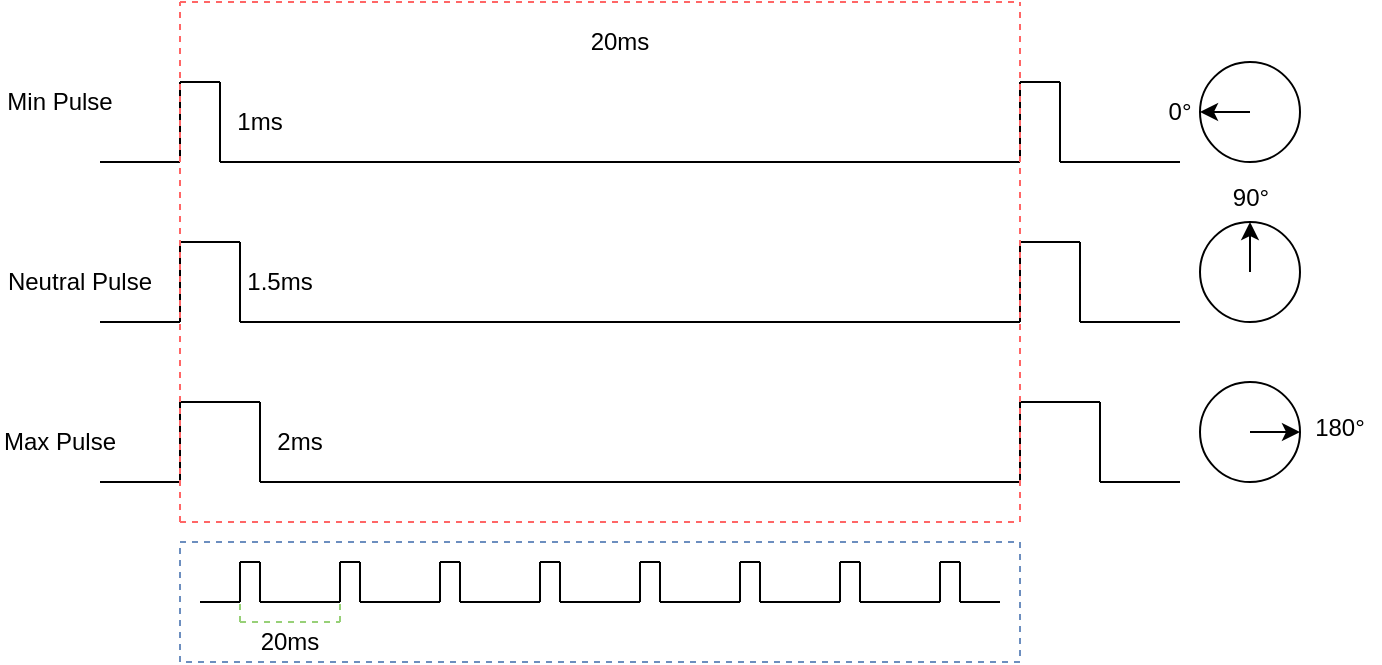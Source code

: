 <mxfile version="13.7.3" type="device"><diagram id="m_dfNscxALHhKsYHKY28" name="Page-1"><mxGraphModel dx="813" dy="1086" grid="1" gridSize="10" guides="1" tooltips="1" connect="1" arrows="1" fold="1" page="1" pageScale="1" pageWidth="850" pageHeight="1100" math="0" shadow="0"><root><mxCell id="0"/><mxCell id="1" parent="0"/><mxCell id="s8a7507ttzLkFGKIr3px-19" value="" style="endArrow=none;html=1;" edge="1" parent="1"><mxGeometry width="50" height="50" relative="1" as="geometry"><mxPoint x="120" y="200" as="sourcePoint"/><mxPoint x="320" y="200" as="targetPoint"/></mxGeometry></mxCell><mxCell id="s8a7507ttzLkFGKIr3px-20" value="" style="endArrow=none;html=1;" edge="1" parent="1"><mxGeometry width="50" height="50" relative="1" as="geometry"><mxPoint x="320" y="200" as="sourcePoint"/><mxPoint x="520" y="200" as="targetPoint"/></mxGeometry></mxCell><mxCell id="s8a7507ttzLkFGKIr3px-21" value="" style="endArrow=none;html=1;" edge="1" parent="1"><mxGeometry width="50" height="50" relative="1" as="geometry"><mxPoint x="120" y="200" as="sourcePoint"/><mxPoint x="120" y="160" as="targetPoint"/></mxGeometry></mxCell><mxCell id="s8a7507ttzLkFGKIr3px-22" value="" style="endArrow=none;html=1;" edge="1" parent="1"><mxGeometry width="50" height="50" relative="1" as="geometry"><mxPoint x="100" y="160" as="sourcePoint"/><mxPoint x="120" y="160" as="targetPoint"/></mxGeometry></mxCell><mxCell id="s8a7507ttzLkFGKIr3px-23" value="" style="endArrow=none;html=1;" edge="1" parent="1"><mxGeometry width="50" height="50" relative="1" as="geometry"><mxPoint x="100" y="200" as="sourcePoint"/><mxPoint x="100" y="160" as="targetPoint"/></mxGeometry></mxCell><mxCell id="s8a7507ttzLkFGKIr3px-24" value="" style="endArrow=none;html=1;" edge="1" parent="1"><mxGeometry width="50" height="50" relative="1" as="geometry"><mxPoint x="60" y="200" as="sourcePoint"/><mxPoint x="100" y="200" as="targetPoint"/></mxGeometry></mxCell><mxCell id="s8a7507ttzLkFGKIr3px-25" value="" style="endArrow=none;html=1;" edge="1" parent="1"><mxGeometry width="50" height="50" relative="1" as="geometry"><mxPoint x="520" y="200" as="sourcePoint"/><mxPoint x="520" y="160" as="targetPoint"/></mxGeometry></mxCell><mxCell id="s8a7507ttzLkFGKIr3px-27" value="" style="endArrow=none;html=1;" edge="1" parent="1"><mxGeometry width="50" height="50" relative="1" as="geometry"><mxPoint x="520" y="160" as="sourcePoint"/><mxPoint x="540" y="160" as="targetPoint"/></mxGeometry></mxCell><mxCell id="s8a7507ttzLkFGKIr3px-28" value="" style="endArrow=none;html=1;" edge="1" parent="1"><mxGeometry width="50" height="50" relative="1" as="geometry"><mxPoint x="540" y="200" as="sourcePoint"/><mxPoint x="540" y="160" as="targetPoint"/></mxGeometry></mxCell><mxCell id="s8a7507ttzLkFGKIr3px-29" value="" style="endArrow=none;html=1;" edge="1" parent="1"><mxGeometry width="50" height="50" relative="1" as="geometry"><mxPoint x="540" y="200" as="sourcePoint"/><mxPoint x="600" y="200" as="targetPoint"/></mxGeometry></mxCell><mxCell id="s8a7507ttzLkFGKIr3px-30" value="" style="endArrow=none;html=1;" edge="1" parent="1"><mxGeometry width="50" height="50" relative="1" as="geometry"><mxPoint x="130" y="280" as="sourcePoint"/><mxPoint x="320" y="280" as="targetPoint"/></mxGeometry></mxCell><mxCell id="s8a7507ttzLkFGKIr3px-31" value="" style="endArrow=none;html=1;" edge="1" parent="1"><mxGeometry width="50" height="50" relative="1" as="geometry"><mxPoint x="320" y="280" as="sourcePoint"/><mxPoint x="520" y="280" as="targetPoint"/></mxGeometry></mxCell><mxCell id="s8a7507ttzLkFGKIr3px-32" value="" style="endArrow=none;html=1;" edge="1" parent="1"><mxGeometry width="50" height="50" relative="1" as="geometry"><mxPoint x="130" y="280" as="sourcePoint"/><mxPoint x="130" y="240" as="targetPoint"/></mxGeometry></mxCell><mxCell id="s8a7507ttzLkFGKIr3px-33" value="" style="endArrow=none;html=1;" edge="1" parent="1"><mxGeometry width="50" height="50" relative="1" as="geometry"><mxPoint x="100" y="240" as="sourcePoint"/><mxPoint x="130" y="240" as="targetPoint"/></mxGeometry></mxCell><mxCell id="s8a7507ttzLkFGKIr3px-34" value="" style="endArrow=none;html=1;" edge="1" parent="1"><mxGeometry width="50" height="50" relative="1" as="geometry"><mxPoint x="100" y="280" as="sourcePoint"/><mxPoint x="100" y="240" as="targetPoint"/></mxGeometry></mxCell><mxCell id="s8a7507ttzLkFGKIr3px-35" value="" style="endArrow=none;html=1;" edge="1" parent="1"><mxGeometry width="50" height="50" relative="1" as="geometry"><mxPoint x="60" y="280" as="sourcePoint"/><mxPoint x="100" y="280" as="targetPoint"/></mxGeometry></mxCell><mxCell id="s8a7507ttzLkFGKIr3px-36" value="" style="endArrow=none;html=1;" edge="1" parent="1"><mxGeometry width="50" height="50" relative="1" as="geometry"><mxPoint x="520" y="280" as="sourcePoint"/><mxPoint x="520" y="240" as="targetPoint"/></mxGeometry></mxCell><mxCell id="s8a7507ttzLkFGKIr3px-37" value="" style="endArrow=none;html=1;" edge="1" parent="1"><mxGeometry width="50" height="50" relative="1" as="geometry"><mxPoint x="520" y="240" as="sourcePoint"/><mxPoint x="550" y="240" as="targetPoint"/></mxGeometry></mxCell><mxCell id="s8a7507ttzLkFGKIr3px-38" value="" style="endArrow=none;html=1;" edge="1" parent="1"><mxGeometry width="50" height="50" relative="1" as="geometry"><mxPoint x="550" y="280" as="sourcePoint"/><mxPoint x="550" y="240" as="targetPoint"/></mxGeometry></mxCell><mxCell id="s8a7507ttzLkFGKIr3px-39" value="" style="endArrow=none;html=1;" edge="1" parent="1"><mxGeometry width="50" height="50" relative="1" as="geometry"><mxPoint x="550" y="280" as="sourcePoint"/><mxPoint x="600" y="280" as="targetPoint"/></mxGeometry></mxCell><mxCell id="s8a7507ttzLkFGKIr3px-40" value="" style="endArrow=none;html=1;" edge="1" parent="1"><mxGeometry width="50" height="50" relative="1" as="geometry"><mxPoint x="140" y="360" as="sourcePoint"/><mxPoint x="320" y="360" as="targetPoint"/></mxGeometry></mxCell><mxCell id="s8a7507ttzLkFGKIr3px-41" value="" style="endArrow=none;html=1;" edge="1" parent="1"><mxGeometry width="50" height="50" relative="1" as="geometry"><mxPoint x="320" y="360" as="sourcePoint"/><mxPoint x="520" y="360" as="targetPoint"/></mxGeometry></mxCell><mxCell id="s8a7507ttzLkFGKIr3px-42" value="" style="endArrow=none;html=1;" edge="1" parent="1"><mxGeometry width="50" height="50" relative="1" as="geometry"><mxPoint x="140" y="360" as="sourcePoint"/><mxPoint x="140" y="320" as="targetPoint"/></mxGeometry></mxCell><mxCell id="s8a7507ttzLkFGKIr3px-43" value="" style="endArrow=none;html=1;" edge="1" parent="1"><mxGeometry width="50" height="50" relative="1" as="geometry"><mxPoint x="100" y="320" as="sourcePoint"/><mxPoint x="140" y="320" as="targetPoint"/></mxGeometry></mxCell><mxCell id="s8a7507ttzLkFGKIr3px-44" value="" style="endArrow=none;html=1;" edge="1" parent="1"><mxGeometry width="50" height="50" relative="1" as="geometry"><mxPoint x="100" y="360" as="sourcePoint"/><mxPoint x="100" y="320" as="targetPoint"/></mxGeometry></mxCell><mxCell id="s8a7507ttzLkFGKIr3px-45" value="" style="endArrow=none;html=1;" edge="1" parent="1"><mxGeometry width="50" height="50" relative="1" as="geometry"><mxPoint x="60" y="360" as="sourcePoint"/><mxPoint x="100" y="360" as="targetPoint"/></mxGeometry></mxCell><mxCell id="s8a7507ttzLkFGKIr3px-46" value="" style="endArrow=none;html=1;" edge="1" parent="1"><mxGeometry width="50" height="50" relative="1" as="geometry"><mxPoint x="520" y="360" as="sourcePoint"/><mxPoint x="520" y="320" as="targetPoint"/></mxGeometry></mxCell><mxCell id="s8a7507ttzLkFGKIr3px-47" value="" style="endArrow=none;html=1;" edge="1" parent="1"><mxGeometry width="50" height="50" relative="1" as="geometry"><mxPoint x="520" y="320" as="sourcePoint"/><mxPoint x="560" y="320" as="targetPoint"/></mxGeometry></mxCell><mxCell id="s8a7507ttzLkFGKIr3px-48" value="" style="endArrow=none;html=1;" edge="1" parent="1"><mxGeometry width="50" height="50" relative="1" as="geometry"><mxPoint x="560" y="360" as="sourcePoint"/><mxPoint x="560" y="320" as="targetPoint"/><Array as="points"><mxPoint x="560" y="340"/></Array></mxGeometry></mxCell><mxCell id="s8a7507ttzLkFGKIr3px-49" value="" style="endArrow=none;html=1;" edge="1" parent="1"><mxGeometry width="50" height="50" relative="1" as="geometry"><mxPoint x="560" y="360" as="sourcePoint"/><mxPoint x="600" y="360" as="targetPoint"/></mxGeometry></mxCell><mxCell id="s8a7507ttzLkFGKIr3px-51" value="" style="endArrow=none;dashed=1;html=1;strokeColor=#FF6666;" edge="1" parent="1"><mxGeometry width="50" height="50" relative="1" as="geometry"><mxPoint x="100" y="380" as="sourcePoint"/><mxPoint x="100" y="120" as="targetPoint"/></mxGeometry></mxCell><mxCell id="s8a7507ttzLkFGKIr3px-52" value="" style="endArrow=none;dashed=1;html=1;strokeColor=#FF6666;" edge="1" parent="1"><mxGeometry width="50" height="50" relative="1" as="geometry"><mxPoint x="520" y="380" as="sourcePoint"/><mxPoint x="520" y="120" as="targetPoint"/></mxGeometry></mxCell><mxCell id="s8a7507ttzLkFGKIr3px-53" value="" style="endArrow=none;dashed=1;html=1;strokeColor=#FF6666;" edge="1" parent="1"><mxGeometry width="50" height="50" relative="1" as="geometry"><mxPoint x="100" y="120" as="sourcePoint"/><mxPoint x="520" y="120" as="targetPoint"/></mxGeometry></mxCell><mxCell id="s8a7507ttzLkFGKIr3px-54" value="20ms" style="text;html=1;strokeColor=none;fillColor=none;align=center;verticalAlign=middle;whiteSpace=wrap;rounded=0;" vertex="1" parent="1"><mxGeometry x="300" y="130" width="40" height="20" as="geometry"/></mxCell><mxCell id="s8a7507ttzLkFGKIr3px-55" value="Min Pulse" style="text;html=1;strokeColor=none;fillColor=none;align=center;verticalAlign=middle;whiteSpace=wrap;rounded=0;" vertex="1" parent="1"><mxGeometry x="10" y="160" width="60" height="20" as="geometry"/></mxCell><mxCell id="s8a7507ttzLkFGKIr3px-56" value="Neutral Pulse" style="text;html=1;strokeColor=none;fillColor=none;align=center;verticalAlign=middle;whiteSpace=wrap;rounded=0;" vertex="1" parent="1"><mxGeometry x="10" y="250" width="80" height="20" as="geometry"/></mxCell><mxCell id="s8a7507ttzLkFGKIr3px-57" value="Max Pulse" style="text;html=1;strokeColor=none;fillColor=none;align=center;verticalAlign=middle;whiteSpace=wrap;rounded=0;" vertex="1" parent="1"><mxGeometry x="10" y="330" width="60" height="20" as="geometry"/></mxCell><mxCell id="s8a7507ttzLkFGKIr3px-58" value="" style="ellipse;whiteSpace=wrap;html=1;aspect=fixed;" vertex="1" parent="1"><mxGeometry x="610" y="150" width="50" height="50" as="geometry"/></mxCell><mxCell id="s8a7507ttzLkFGKIr3px-61" value="" style="endArrow=classic;html=1;entryX=0;entryY=0.5;entryDx=0;entryDy=0;exitX=0.5;exitY=0.5;exitDx=0;exitDy=0;exitPerimeter=0;" edge="1" parent="1" source="s8a7507ttzLkFGKIr3px-58" target="s8a7507ttzLkFGKIr3px-58"><mxGeometry width="50" height="50" relative="1" as="geometry"><mxPoint x="640" y="170" as="sourcePoint"/><mxPoint x="740" y="150" as="targetPoint"/></mxGeometry></mxCell><mxCell id="s8a7507ttzLkFGKIr3px-62" value="0&lt;span class=&quot;symbol&quot;&gt;°&lt;/span&gt;" style="text;html=1;strokeColor=none;fillColor=none;align=center;verticalAlign=middle;whiteSpace=wrap;rounded=0;" vertex="1" parent="1"><mxGeometry x="590" y="165" width="20" height="20" as="geometry"/></mxCell><mxCell id="s8a7507ttzLkFGKIr3px-67" value="" style="ellipse;whiteSpace=wrap;html=1;aspect=fixed;" vertex="1" parent="1"><mxGeometry x="610" y="230" width="50" height="50" as="geometry"/></mxCell><mxCell id="s8a7507ttzLkFGKIr3px-68" value="" style="endArrow=classic;html=1;entryX=0.5;entryY=0;entryDx=0;entryDy=0;exitX=0.5;exitY=0.5;exitDx=0;exitDy=0;exitPerimeter=0;" edge="1" parent="1" source="s8a7507ttzLkFGKIr3px-67" target="s8a7507ttzLkFGKIr3px-67"><mxGeometry width="50" height="50" relative="1" as="geometry"><mxPoint x="640" y="255" as="sourcePoint"/><mxPoint x="740" y="235" as="targetPoint"/></mxGeometry></mxCell><mxCell id="s8a7507ttzLkFGKIr3px-70" value="" style="ellipse;whiteSpace=wrap;html=1;aspect=fixed;" vertex="1" parent="1"><mxGeometry x="610" y="310" width="50" height="50" as="geometry"/></mxCell><mxCell id="s8a7507ttzLkFGKIr3px-71" value="" style="endArrow=classic;html=1;entryX=1;entryY=0.5;entryDx=0;entryDy=0;exitX=0.5;exitY=0.5;exitDx=0;exitDy=0;exitPerimeter=0;" edge="1" parent="1" source="s8a7507ttzLkFGKIr3px-70" target="s8a7507ttzLkFGKIr3px-70"><mxGeometry width="50" height="50" relative="1" as="geometry"><mxPoint x="640" y="340" as="sourcePoint"/><mxPoint x="740" y="320" as="targetPoint"/></mxGeometry></mxCell><mxCell id="s8a7507ttzLkFGKIr3px-72" value="90&lt;span class=&quot;symbol&quot;&gt;°&lt;/span&gt;&lt;br&gt;&lt;span style=&quot;color: rgba(0 , 0 , 0 , 0) ; font-family: monospace ; font-size: 0px&quot;&gt;%3CmxGraphModel%3E%3Croot%3E%3CmxCell%20id%3D%220%22%2F%3E%3CmxCell%20id%3D%221%22%20parent%3D%220%22%2F%3E%3CmxCell%20id%3D%222%22%20value%3D%2290%26lt%3Bspan%20class%3D%26quot%3Bsymbol%26quot%3B%26gt%3B%C2%B0%26lt%3B%2Fspan%26gt%3B%22%20style%3D%22text%3Bhtml%3D1%3BstrokeColor%3Dnone%3BfillColor%3Dnone%3Balign%3Dcenter%3BverticalAlign%3Dmiddle%3BwhiteSpace%3Dwrap%3Brounded%3D0%3B%22%20vertex%3D%221%22%20parent%3D%221%22%3E%3CmxGeometry%20x%3D%22625%22%20y%3D%22215%22%20width%3D%2220%22%20height%3D%2220%22%20as%3D%22geometry%22%2F%3E%3C%2FmxCell%3E%3CmxCell%20id%3D%223%22%20value%3D%22%22%20style%3D%22ellipse%3BwhiteSpace%3Dwrap%3Bhtml%3D1%3Baspect%3Dfixed%3B%22%20vertex%3D%221%22%20parent%3D%221%22%3E%3CmxGeometry%20x%3D%22610%22%20y%3D%22235%22%20width%3D%2250%22%20height%3D%2250%22%20as%3D%22geometry%22%2F%3E%3C%2FmxCell%3E%3CmxCell%20id%3D%224%22%20value%3D%22%22%20style%3D%22endArrow%3Dclassic%3Bhtml%3D1%3BentryX%3D0.5%3BentryY%3D0%3BentryDx%3D0%3BentryDy%3D0%3BexitX%3D0.5%3BexitY%3D0.5%3BexitDx%3D0%3BexitDy%3D0%3BexitPerimeter%3D0%3B%22%20edge%3D%221%22%20source%3D%223%22%20target%3D%223%22%20parent%3D%221%22%3E%3CmxGeometry%20width%3D%2250%22%20height%3D%2250%22%20relative%3D%221%22%20as%3D%22geometry%22%3E%3CmxPoint%20x%3D%22640%22%20y%3D%22255%22%20as%3D%22sourcePoint%22%2F%3E%3CmxPoint%20x%3D%22740%22%20y%3D%22235%22%20as%3D%22targetPoint%22%2F%3E%3C%2FmxGeometry%3E%3C%2FmxCell%3E%3C%2Froot%3E%3C%2FmxGraphModel%3E&lt;/span&gt;&lt;span style=&quot;color: rgba(0 , 0 , 0 , 0) ; font-family: monospace ; font-size: 0px&quot;&gt;%3CmxGraphModel%3E%3Croot%3E%3CmxCell%20id%3D%220%22%2F%3E%3CmxCell%20id%3D%221%22%20parent%3D%220%22%2F%3E%3CmxCell%20id%3D%222%22%20value%3D%2290%26lt%3Bspan%20class%3D%26quot%3Bsymbol%26quot%3B%26gt%3B%C2%B0%26lt%3B%2Fspan%26gt%3B%22%20style%3D%22text%3Bhtml%3D1%3BstrokeColor%3Dnone%3BfillColor%3Dnone%3Balign%3Dcenter%3BverticalAlign%3Dmiddle%3BwhiteSpace%3Dwrap%3Brounded%3D0%3B%22%20vertex%3D%221%22%20parent%3D%221%22%3E%3CmxGeometry%20x%3D%22625%22%20y%3D%22215%22%20width%3D%2220%22%20height%3D%2220%22%20as%3D%22geometry%22%2F%3E%3C%2FmxCell%3E%3CmxCell%20id%3D%223%22%20value%3D%22%22%20style%3D%22ellipse%3BwhiteSpace%3Dwrap%3Bhtml%3D1%3Baspect%3Dfixed%3B%22%20vertex%3D%221%22%20parent%3D%221%22%3E%3CmxGeometry%20x%3D%22610%22%20y%3D%22235%22%20width%3D%2250%22%20height%3D%2250%22%20as%3D%22geometry%22%2F%3E%3C%2FmxCell%3E%3CmxCell%20id%3D%224%22%20value%3D%22%22%20style%3D%22endArrow%3Dclassic%3Bhtml%3D1%3BentryX%3D0.5%3BentryY%3D0%3BentryDx%3D0%3BentryDy%3D0%3BexitX%3D0.5%3BexitY%3D0.5%3BexitDx%3D0%3BexitDy%3D0%3BexitPerimeter%3D0%3B%22%20edge%3D%221%22%20source%3D%223%22%20target%3D%223%22%20parent%3D%221%22%3E%3CmxGeometry%20width%3D%2250%22%20height%3D%2250%22%20relative%3D%221%22%20as%3D%22geometry%22%3E%3CmxPoint%20x%3D%22640%22%20y%3D%22255%22%20as%3D%22sourcePoint%22%2F%3E%3CmxPoint%20x%3D%22740%22%20y%3D%22235%22%20as%3D%22targetPoint%22%2F%3E%3C%2FmxGeometry%3E%3C%2FmxCell%3E%3C%2Froot%3E%3C%2FmxGraphModel%3E&lt;/span&gt;" style="text;html=1;strokeColor=none;fillColor=none;align=center;verticalAlign=middle;whiteSpace=wrap;rounded=0;" vertex="1" parent="1"><mxGeometry x="607.5" y="210" width="55" height="30" as="geometry"/></mxCell><mxCell id="s8a7507ttzLkFGKIr3px-73" value="180&lt;span class=&quot;symbol&quot;&gt;°&lt;/span&gt;&lt;br&gt;&lt;span style=&quot;color: rgba(0 , 0 , 0 , 0) ; font-family: monospace ; font-size: 0px&quot;&gt;%3CmxGraphModel%3E%3Croot%3E%3CmxCell%20id%3D%220%22%2F%3E%3CmxCell%20id%3D%221%22%20parent%3D%220%22%2F%3E%3CmxCell%20id%3D%222%22%20value%3D%2290%26lt%3Bspan%20class%3D%26quot%3Bsymbol%26quot%3B%26gt%3B%C2%B0%26lt%3B%2Fspan%26gt%3B%22%20style%3D%22text%3Bhtml%3D1%3BstrokeColor%3Dnone%3BfillColor%3Dnone%3Balign%3Dcenter%3BverticalAlign%3Dmiddle%3BwhiteSpace%3Dwrap%3Brounded%3D0%3B%22%20vertex%3D%221%22%20parent%3D%221%22%3E%3CmxGeometry%20x%3D%22625%22%20y%3D%22215%22%20width%3D%2220%22%20height%3D%2220%22%20as%3D%22geometry%22%2F%3E%3C%2FmxCell%3E%3CmxCell%20id%3D%223%22%20value%3D%22%22%20style%3D%22ellipse%3BwhiteSpace%3Dwrap%3Bhtml%3D1%3Baspect%3Dfixed%3B%22%20vertex%3D%221%22%20parent%3D%221%22%3E%3CmxGeometry%20x%3D%22610%22%20y%3D%22235%22%20width%3D%2250%22%20height%3D%2250%22%20as%3D%22geometry%22%2F%3E%3C%2FmxCell%3E%3CmxCell%20id%3D%224%22%20value%3D%22%22%20style%3D%22endArrow%3Dclassic%3Bhtml%3D1%3BentryX%3D0.5%3BentryY%3D0%3BentryDx%3D0%3BentryDy%3D0%3BexitX%3D0.5%3BexitY%3D0.5%3BexitDx%3D0%3BexitDy%3D0%3BexitPerimeter%3D0%3B%22%20edge%3D%221%22%20source%3D%223%22%20target%3D%223%22%20parent%3D%221%22%3E%3CmxGeometry%20width%3D%2250%22%20height%3D%2250%22%20relative%3D%221%22%20as%3D%22geometry%22%3E%3CmxPoint%20x%3D%22640%22%20y%3D%22255%22%20as%3D%22sourcePoint%22%2F%3E%3CmxPoint%20x%3D%22740%22%20y%3D%22235%22%20as%3D%22targetPoint%22%2F%3E%3C%2FmxGeometry%3E%3C%2FmxCell%3E%3C%2Froot%3E%3C%2FmxGraphModel%3E&lt;/span&gt;&lt;span style=&quot;color: rgba(0 , 0 , 0 , 0) ; font-family: monospace ; font-size: 0px&quot;&gt;%3CmxGraphModel%3E%3Croot%3E%3CmxCell%20id%3D%220%22%2F%3E%3CmxCell%20id%3D%221%22%20parent%3D%220%22%2F%3E%3CmxCell%20id%3D%222%22%20value%3D%2290%26lt%3Bspan%20class%3D%26quot%3Bsymbol%26quot%3B%26gt%3B%C2%B0%26lt%3B%2Fspan%26gt%3B%22%20style%3D%22text%3Bhtml%3D1%3BstrokeColor%3Dnone%3BfillColor%3Dnone%3Balign%3Dcenter%3BverticalAlign%3Dmiddle%3BwhiteSpace%3Dwrap%3Brounded%3D0%3B%22%20vertex%3D%221%22%20parent%3D%221%22%3E%3CmxGeometry%20x%3D%22625%22%20y%3D%22215%22%20width%3D%2220%22%20height%3D%2220%22%20as%3D%22geometry%22%2F%3E%3C%2FmxCell%3E%3CmxCell%20id%3D%223%22%20value%3D%22%22%20style%3D%22ellipse%3BwhiteSpace%3Dwrap%3Bhtml%3D1%3Baspect%3Dfixed%3B%22%20vertex%3D%221%22%20parent%3D%221%22%3E%3CmxGeometry%20x%3D%22610%22%20y%3D%22235%22%20width%3D%2250%22%20height%3D%2250%22%20as%3D%22geometry%22%2F%3E%3C%2FmxCell%3E%3CmxCell%20id%3D%224%22%20value%3D%22%22%20style%3D%22endArrow%3Dclassic%3Bhtml%3D1%3BentryX%3D0.5%3BentryY%3D0%3BentryDx%3D0%3BentryDy%3D0%3BexitX%3D0.5%3BexitY%3D0.5%3BexitDx%3D0%3BexitDy%3D0%3BexitPerimeter%3D0%3B%22%20edge%3D%221%22%20source%3D%223%22%20target%3D%223%22%20parent%3D%221%22%3E%3CmxGeometry%20width%3D%2250%22%20height%3D%2250%22%20relative%3D%221%22%20as%3D%22geometry%22%3E%3CmxPoint%20x%3D%22640%22%20y%3D%22255%22%20as%3D%22sourcePoint%22%2F%3E%3CmxPoint%20x%3D%22740%22%20y%3D%22235%22%20as%3D%22targetPoint%22%2F%3E%3C%2FmxGeometry%3E%3C%2FmxCell%3E%3C%2Froot%3E%3C%2FmxGraphModel%3E&lt;/span&gt;" style="text;html=1;strokeColor=none;fillColor=none;align=center;verticalAlign=middle;whiteSpace=wrap;rounded=0;" vertex="1" parent="1"><mxGeometry x="660" y="330" width="40" height="20" as="geometry"/></mxCell><mxCell id="s8a7507ttzLkFGKIr3px-76" value="" style="endArrow=none;html=1;strokeColor=#000000;" edge="1" parent="1"><mxGeometry width="50" height="50" relative="1" as="geometry"><mxPoint x="110" y="420" as="sourcePoint"/><mxPoint x="130" y="420" as="targetPoint"/></mxGeometry></mxCell><mxCell id="s8a7507ttzLkFGKIr3px-77" value="" style="endArrow=none;html=1;strokeColor=#000000;" edge="1" parent="1"><mxGeometry width="50" height="50" relative="1" as="geometry"><mxPoint x="130" y="420" as="sourcePoint"/><mxPoint x="130" y="400" as="targetPoint"/></mxGeometry></mxCell><mxCell id="s8a7507ttzLkFGKIr3px-78" value="" style="endArrow=none;html=1;strokeColor=#000000;" edge="1" parent="1"><mxGeometry width="50" height="50" relative="1" as="geometry"><mxPoint x="130" y="400" as="sourcePoint"/><mxPoint x="140" y="400" as="targetPoint"/></mxGeometry></mxCell><mxCell id="s8a7507ttzLkFGKIr3px-79" value="" style="endArrow=none;html=1;strokeColor=#000000;" edge="1" parent="1"><mxGeometry width="50" height="50" relative="1" as="geometry"><mxPoint x="140" y="420" as="sourcePoint"/><mxPoint x="140" y="400" as="targetPoint"/></mxGeometry></mxCell><mxCell id="s8a7507ttzLkFGKIr3px-80" value="" style="endArrow=none;html=1;strokeColor=#000000;" edge="1" parent="1"><mxGeometry width="50" height="50" relative="1" as="geometry"><mxPoint x="140" y="420" as="sourcePoint"/><mxPoint x="180" y="420" as="targetPoint"/></mxGeometry></mxCell><mxCell id="s8a7507ttzLkFGKIr3px-81" value="" style="endArrow=none;html=1;strokeColor=#000000;" edge="1" parent="1"><mxGeometry width="50" height="50" relative="1" as="geometry"><mxPoint x="180" y="420" as="sourcePoint"/><mxPoint x="180" y="400" as="targetPoint"/></mxGeometry></mxCell><mxCell id="s8a7507ttzLkFGKIr3px-82" value="" style="endArrow=none;html=1;strokeColor=#000000;" edge="1" parent="1"><mxGeometry width="50" height="50" relative="1" as="geometry"><mxPoint x="180" y="400" as="sourcePoint"/><mxPoint x="190" y="400" as="targetPoint"/></mxGeometry></mxCell><mxCell id="s8a7507ttzLkFGKIr3px-83" value="" style="endArrow=none;html=1;strokeColor=#000000;" edge="1" parent="1"><mxGeometry width="50" height="50" relative="1" as="geometry"><mxPoint x="190" y="420" as="sourcePoint"/><mxPoint x="190" y="400" as="targetPoint"/></mxGeometry></mxCell><mxCell id="s8a7507ttzLkFGKIr3px-84" value="" style="endArrow=none;html=1;strokeColor=#000000;" edge="1" parent="1"><mxGeometry width="50" height="50" relative="1" as="geometry"><mxPoint x="190" y="420" as="sourcePoint"/><mxPoint x="230" y="420" as="targetPoint"/></mxGeometry></mxCell><mxCell id="s8a7507ttzLkFGKIr3px-85" value="" style="endArrow=none;html=1;strokeColor=#000000;" edge="1" parent="1"><mxGeometry width="50" height="50" relative="1" as="geometry"><mxPoint x="230" y="420" as="sourcePoint"/><mxPoint x="230" y="400" as="targetPoint"/></mxGeometry></mxCell><mxCell id="s8a7507ttzLkFGKIr3px-86" value="" style="endArrow=none;html=1;strokeColor=#000000;" edge="1" parent="1"><mxGeometry width="50" height="50" relative="1" as="geometry"><mxPoint x="230" y="400" as="sourcePoint"/><mxPoint x="240" y="400" as="targetPoint"/></mxGeometry></mxCell><mxCell id="s8a7507ttzLkFGKIr3px-87" value="" style="endArrow=none;html=1;strokeColor=#000000;" edge="1" parent="1"><mxGeometry width="50" height="50" relative="1" as="geometry"><mxPoint x="240" y="420" as="sourcePoint"/><mxPoint x="240" y="400" as="targetPoint"/></mxGeometry></mxCell><mxCell id="s8a7507ttzLkFGKIr3px-88" value="" style="endArrow=none;html=1;strokeColor=#000000;" edge="1" parent="1"><mxGeometry width="50" height="50" relative="1" as="geometry"><mxPoint x="240" y="420" as="sourcePoint"/><mxPoint x="280" y="420" as="targetPoint"/></mxGeometry></mxCell><mxCell id="s8a7507ttzLkFGKIr3px-89" value="" style="endArrow=none;html=1;strokeColor=#000000;" edge="1" parent="1"><mxGeometry width="50" height="50" relative="1" as="geometry"><mxPoint x="280" y="420" as="sourcePoint"/><mxPoint x="280" y="400" as="targetPoint"/></mxGeometry></mxCell><mxCell id="s8a7507ttzLkFGKIr3px-90" value="" style="endArrow=none;html=1;strokeColor=#000000;" edge="1" parent="1"><mxGeometry width="50" height="50" relative="1" as="geometry"><mxPoint x="280" y="400" as="sourcePoint"/><mxPoint x="290" y="400" as="targetPoint"/></mxGeometry></mxCell><mxCell id="s8a7507ttzLkFGKIr3px-91" value="" style="endArrow=none;html=1;strokeColor=#000000;" edge="1" parent="1"><mxGeometry width="50" height="50" relative="1" as="geometry"><mxPoint x="290" y="420" as="sourcePoint"/><mxPoint x="290" y="400" as="targetPoint"/></mxGeometry></mxCell><mxCell id="s8a7507ttzLkFGKIr3px-92" value="" style="endArrow=none;html=1;strokeColor=#000000;" edge="1" parent="1"><mxGeometry width="50" height="50" relative="1" as="geometry"><mxPoint x="290" y="420" as="sourcePoint"/><mxPoint x="330" y="420" as="targetPoint"/></mxGeometry></mxCell><mxCell id="s8a7507ttzLkFGKIr3px-93" value="" style="endArrow=none;html=1;strokeColor=#000000;" edge="1" parent="1"><mxGeometry width="50" height="50" relative="1" as="geometry"><mxPoint x="330" y="420" as="sourcePoint"/><mxPoint x="330" y="400" as="targetPoint"/></mxGeometry></mxCell><mxCell id="s8a7507ttzLkFGKIr3px-94" value="" style="endArrow=none;html=1;strokeColor=#000000;" edge="1" parent="1"><mxGeometry width="50" height="50" relative="1" as="geometry"><mxPoint x="330" y="400" as="sourcePoint"/><mxPoint x="340" y="400" as="targetPoint"/></mxGeometry></mxCell><mxCell id="s8a7507ttzLkFGKIr3px-95" value="" style="endArrow=none;html=1;strokeColor=#000000;" edge="1" parent="1"><mxGeometry width="50" height="50" relative="1" as="geometry"><mxPoint x="340" y="420" as="sourcePoint"/><mxPoint x="340" y="400" as="targetPoint"/></mxGeometry></mxCell><mxCell id="s8a7507ttzLkFGKIr3px-96" value="" style="endArrow=none;html=1;strokeColor=#000000;" edge="1" parent="1"><mxGeometry width="50" height="50" relative="1" as="geometry"><mxPoint x="340" y="420" as="sourcePoint"/><mxPoint x="380" y="420" as="targetPoint"/></mxGeometry></mxCell><mxCell id="s8a7507ttzLkFGKIr3px-97" value="" style="endArrow=none;html=1;strokeColor=#000000;" edge="1" parent="1"><mxGeometry width="50" height="50" relative="1" as="geometry"><mxPoint x="380" y="420" as="sourcePoint"/><mxPoint x="380" y="400" as="targetPoint"/></mxGeometry></mxCell><mxCell id="s8a7507ttzLkFGKIr3px-98" value="" style="endArrow=none;html=1;strokeColor=#000000;" edge="1" parent="1"><mxGeometry width="50" height="50" relative="1" as="geometry"><mxPoint x="380" y="400" as="sourcePoint"/><mxPoint x="390" y="400" as="targetPoint"/></mxGeometry></mxCell><mxCell id="s8a7507ttzLkFGKIr3px-99" value="" style="endArrow=none;html=1;strokeColor=#000000;" edge="1" parent="1"><mxGeometry width="50" height="50" relative="1" as="geometry"><mxPoint x="390" y="420" as="sourcePoint"/><mxPoint x="390" y="400" as="targetPoint"/></mxGeometry></mxCell><mxCell id="s8a7507ttzLkFGKIr3px-100" value="" style="endArrow=none;html=1;strokeColor=#000000;" edge="1" parent="1"><mxGeometry width="50" height="50" relative="1" as="geometry"><mxPoint x="390" y="420" as="sourcePoint"/><mxPoint x="410" y="420" as="targetPoint"/></mxGeometry></mxCell><mxCell id="s8a7507ttzLkFGKIr3px-101" value="" style="endArrow=none;dashed=1;html=1;strokeColor=#97D077;" edge="1" parent="1"><mxGeometry width="50" height="50" relative="1" as="geometry"><mxPoint x="130" y="430" as="sourcePoint"/><mxPoint x="130" y="420" as="targetPoint"/></mxGeometry></mxCell><mxCell id="s8a7507ttzLkFGKIr3px-102" value="" style="endArrow=none;dashed=1;html=1;strokeColor=#97D077;" edge="1" parent="1"><mxGeometry width="50" height="50" relative="1" as="geometry"><mxPoint x="180" y="430" as="sourcePoint"/><mxPoint x="180" y="420" as="targetPoint"/></mxGeometry></mxCell><mxCell id="s8a7507ttzLkFGKIr3px-103" value="" style="endArrow=none;dashed=1;html=1;strokeColor=#97D077;" edge="1" parent="1"><mxGeometry width="50" height="50" relative="1" as="geometry"><mxPoint x="130" y="430" as="sourcePoint"/><mxPoint x="180" y="430" as="targetPoint"/></mxGeometry></mxCell><mxCell id="s8a7507ttzLkFGKIr3px-104" value="20ms" style="text;html=1;strokeColor=none;fillColor=none;align=center;verticalAlign=middle;whiteSpace=wrap;rounded=0;" vertex="1" parent="1"><mxGeometry x="130" y="430" width="50" height="20" as="geometry"/></mxCell><mxCell id="s8a7507ttzLkFGKIr3px-105" value="1ms" style="text;html=1;strokeColor=none;fillColor=none;align=center;verticalAlign=middle;whiteSpace=wrap;rounded=0;" vertex="1" parent="1"><mxGeometry x="120" y="170" width="40" height="20" as="geometry"/></mxCell><mxCell id="s8a7507ttzLkFGKIr3px-107" value="1.5ms" style="text;html=1;strokeColor=none;fillColor=none;align=center;verticalAlign=middle;whiteSpace=wrap;rounded=0;" vertex="1" parent="1"><mxGeometry x="130" y="250" width="40" height="20" as="geometry"/></mxCell><mxCell id="s8a7507ttzLkFGKIr3px-108" value="2ms" style="text;html=1;strokeColor=none;fillColor=none;align=center;verticalAlign=middle;whiteSpace=wrap;rounded=0;" vertex="1" parent="1"><mxGeometry x="140" y="330" width="40" height="20" as="geometry"/></mxCell><mxCell id="s8a7507ttzLkFGKIr3px-109" value="" style="endArrow=none;dashed=1;html=1;strokeColor=#FF6666;" edge="1" parent="1"><mxGeometry width="50" height="50" relative="1" as="geometry"><mxPoint x="100" y="380" as="sourcePoint"/><mxPoint x="520" y="380" as="targetPoint"/></mxGeometry></mxCell><mxCell id="s8a7507ttzLkFGKIr3px-112" value="" style="rounded=0;whiteSpace=wrap;html=1;dashed=1;strokeColor=#6c8ebf;fillColor=none;" vertex="1" parent="1"><mxGeometry x="100" y="390" width="420" height="60" as="geometry"/></mxCell><mxCell id="s8a7507ttzLkFGKIr3px-114" value="" style="endArrow=none;html=1;strokeColor=#000000;" edge="1" parent="1"><mxGeometry width="50" height="50" relative="1" as="geometry"><mxPoint x="380" y="420" as="sourcePoint"/><mxPoint x="380" y="400" as="targetPoint"/></mxGeometry></mxCell><mxCell id="s8a7507ttzLkFGKIr3px-115" value="" style="endArrow=none;html=1;strokeColor=#000000;" edge="1" parent="1"><mxGeometry width="50" height="50" relative="1" as="geometry"><mxPoint x="380" y="400" as="sourcePoint"/><mxPoint x="390" y="400" as="targetPoint"/></mxGeometry></mxCell><mxCell id="s8a7507ttzLkFGKIr3px-116" value="" style="endArrow=none;html=1;strokeColor=#000000;" edge="1" parent="1"><mxGeometry width="50" height="50" relative="1" as="geometry"><mxPoint x="390" y="420" as="sourcePoint"/><mxPoint x="390" y="400" as="targetPoint"/></mxGeometry></mxCell><mxCell id="s8a7507ttzLkFGKIr3px-117" value="" style="endArrow=none;html=1;strokeColor=#000000;" edge="1" parent="1"><mxGeometry width="50" height="50" relative="1" as="geometry"><mxPoint x="390" y="420" as="sourcePoint"/><mxPoint x="430" y="420" as="targetPoint"/></mxGeometry></mxCell><mxCell id="s8a7507ttzLkFGKIr3px-118" value="" style="endArrow=none;html=1;strokeColor=#000000;" edge="1" parent="1"><mxGeometry width="50" height="50" relative="1" as="geometry"><mxPoint x="430" y="420" as="sourcePoint"/><mxPoint x="430" y="400" as="targetPoint"/></mxGeometry></mxCell><mxCell id="s8a7507ttzLkFGKIr3px-119" value="" style="endArrow=none;html=1;strokeColor=#000000;" edge="1" parent="1"><mxGeometry width="50" height="50" relative="1" as="geometry"><mxPoint x="430" y="400" as="sourcePoint"/><mxPoint x="440" y="400" as="targetPoint"/></mxGeometry></mxCell><mxCell id="s8a7507ttzLkFGKIr3px-120" value="" style="endArrow=none;html=1;strokeColor=#000000;" edge="1" parent="1"><mxGeometry width="50" height="50" relative="1" as="geometry"><mxPoint x="440" y="420" as="sourcePoint"/><mxPoint x="440" y="400" as="targetPoint"/></mxGeometry></mxCell><mxCell id="s8a7507ttzLkFGKIr3px-121" value="" style="endArrow=none;html=1;strokeColor=#000000;" edge="1" parent="1"><mxGeometry width="50" height="50" relative="1" as="geometry"><mxPoint x="440" y="420" as="sourcePoint"/><mxPoint x="480" y="420" as="targetPoint"/></mxGeometry></mxCell><mxCell id="s8a7507ttzLkFGKIr3px-122" value="" style="endArrow=none;html=1;strokeColor=#000000;" edge="1" parent="1"><mxGeometry width="50" height="50" relative="1" as="geometry"><mxPoint x="480" y="420" as="sourcePoint"/><mxPoint x="480" y="400" as="targetPoint"/></mxGeometry></mxCell><mxCell id="s8a7507ttzLkFGKIr3px-123" value="" style="endArrow=none;html=1;strokeColor=#000000;" edge="1" parent="1"><mxGeometry width="50" height="50" relative="1" as="geometry"><mxPoint x="480" y="400" as="sourcePoint"/><mxPoint x="490" y="400" as="targetPoint"/></mxGeometry></mxCell><mxCell id="s8a7507ttzLkFGKIr3px-124" value="" style="endArrow=none;html=1;strokeColor=#000000;" edge="1" parent="1"><mxGeometry width="50" height="50" relative="1" as="geometry"><mxPoint x="490" y="420" as="sourcePoint"/><mxPoint x="490" y="400" as="targetPoint"/></mxGeometry></mxCell><mxCell id="s8a7507ttzLkFGKIr3px-125" value="" style="endArrow=none;html=1;strokeColor=#000000;" edge="1" parent="1"><mxGeometry width="50" height="50" relative="1" as="geometry"><mxPoint x="490" y="420" as="sourcePoint"/><mxPoint x="510" y="420" as="targetPoint"/></mxGeometry></mxCell></root></mxGraphModel></diagram></mxfile>